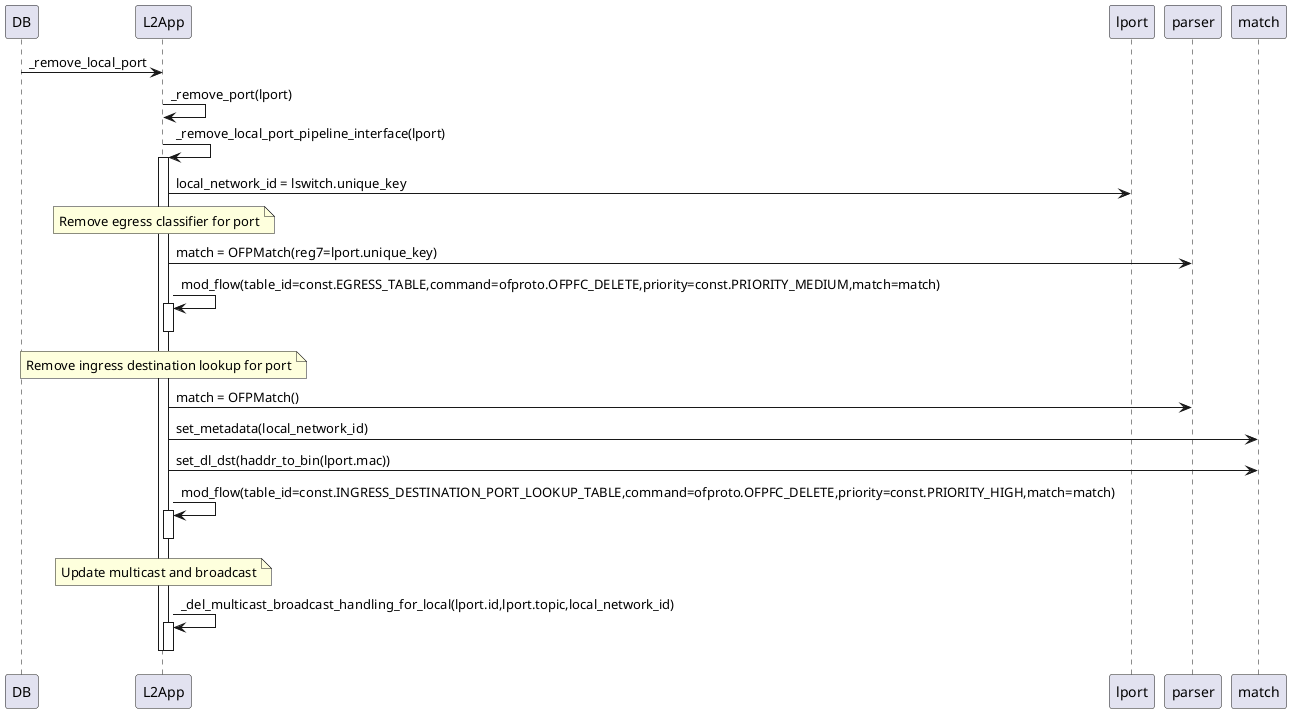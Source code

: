 @startuml  unbind_local
DB->L2App:_remove_local_port
L2App->L2App:_remove_port(lport)
L2App->L2App:_remove_local_port_pipeline_interface(lport)
activate L2App

L2App->lport:local_network_id = lswitch.unique_key
note over L2App
    Remove egress classifier for port
end note
L2App->parser:match = OFPMatch(reg7=lport.unique_key)
L2App->L2App:mod_flow(table_id=const.EGRESS_TABLE,command=ofproto.OFPFC_DELETE,priority=const.PRIORITY_MEDIUM,match=match)
activate L2App
deactivate

note over L2App
    Remove ingress destination lookup for port
end note
L2App->parser:match = OFPMatch()
L2App->match:set_metadata(local_network_id)
L2App->match:set_dl_dst(haddr_to_bin(lport.mac))
L2App->L2App:mod_flow(table_id=const.INGRESS_DESTINATION_PORT_LOOKUP_TABLE,command=ofproto.OFPFC_DELETE,priority=const.PRIORITY_HIGH,match=match)
activate L2App
deactivate

note over L2App
    Update multicast and broadcast
end note
L2App->L2App:_del_multicast_broadcast_handling_for_local(lport.id,lport.topic,local_network_id)
activate L2App
deactivate

deactivate
@enduml